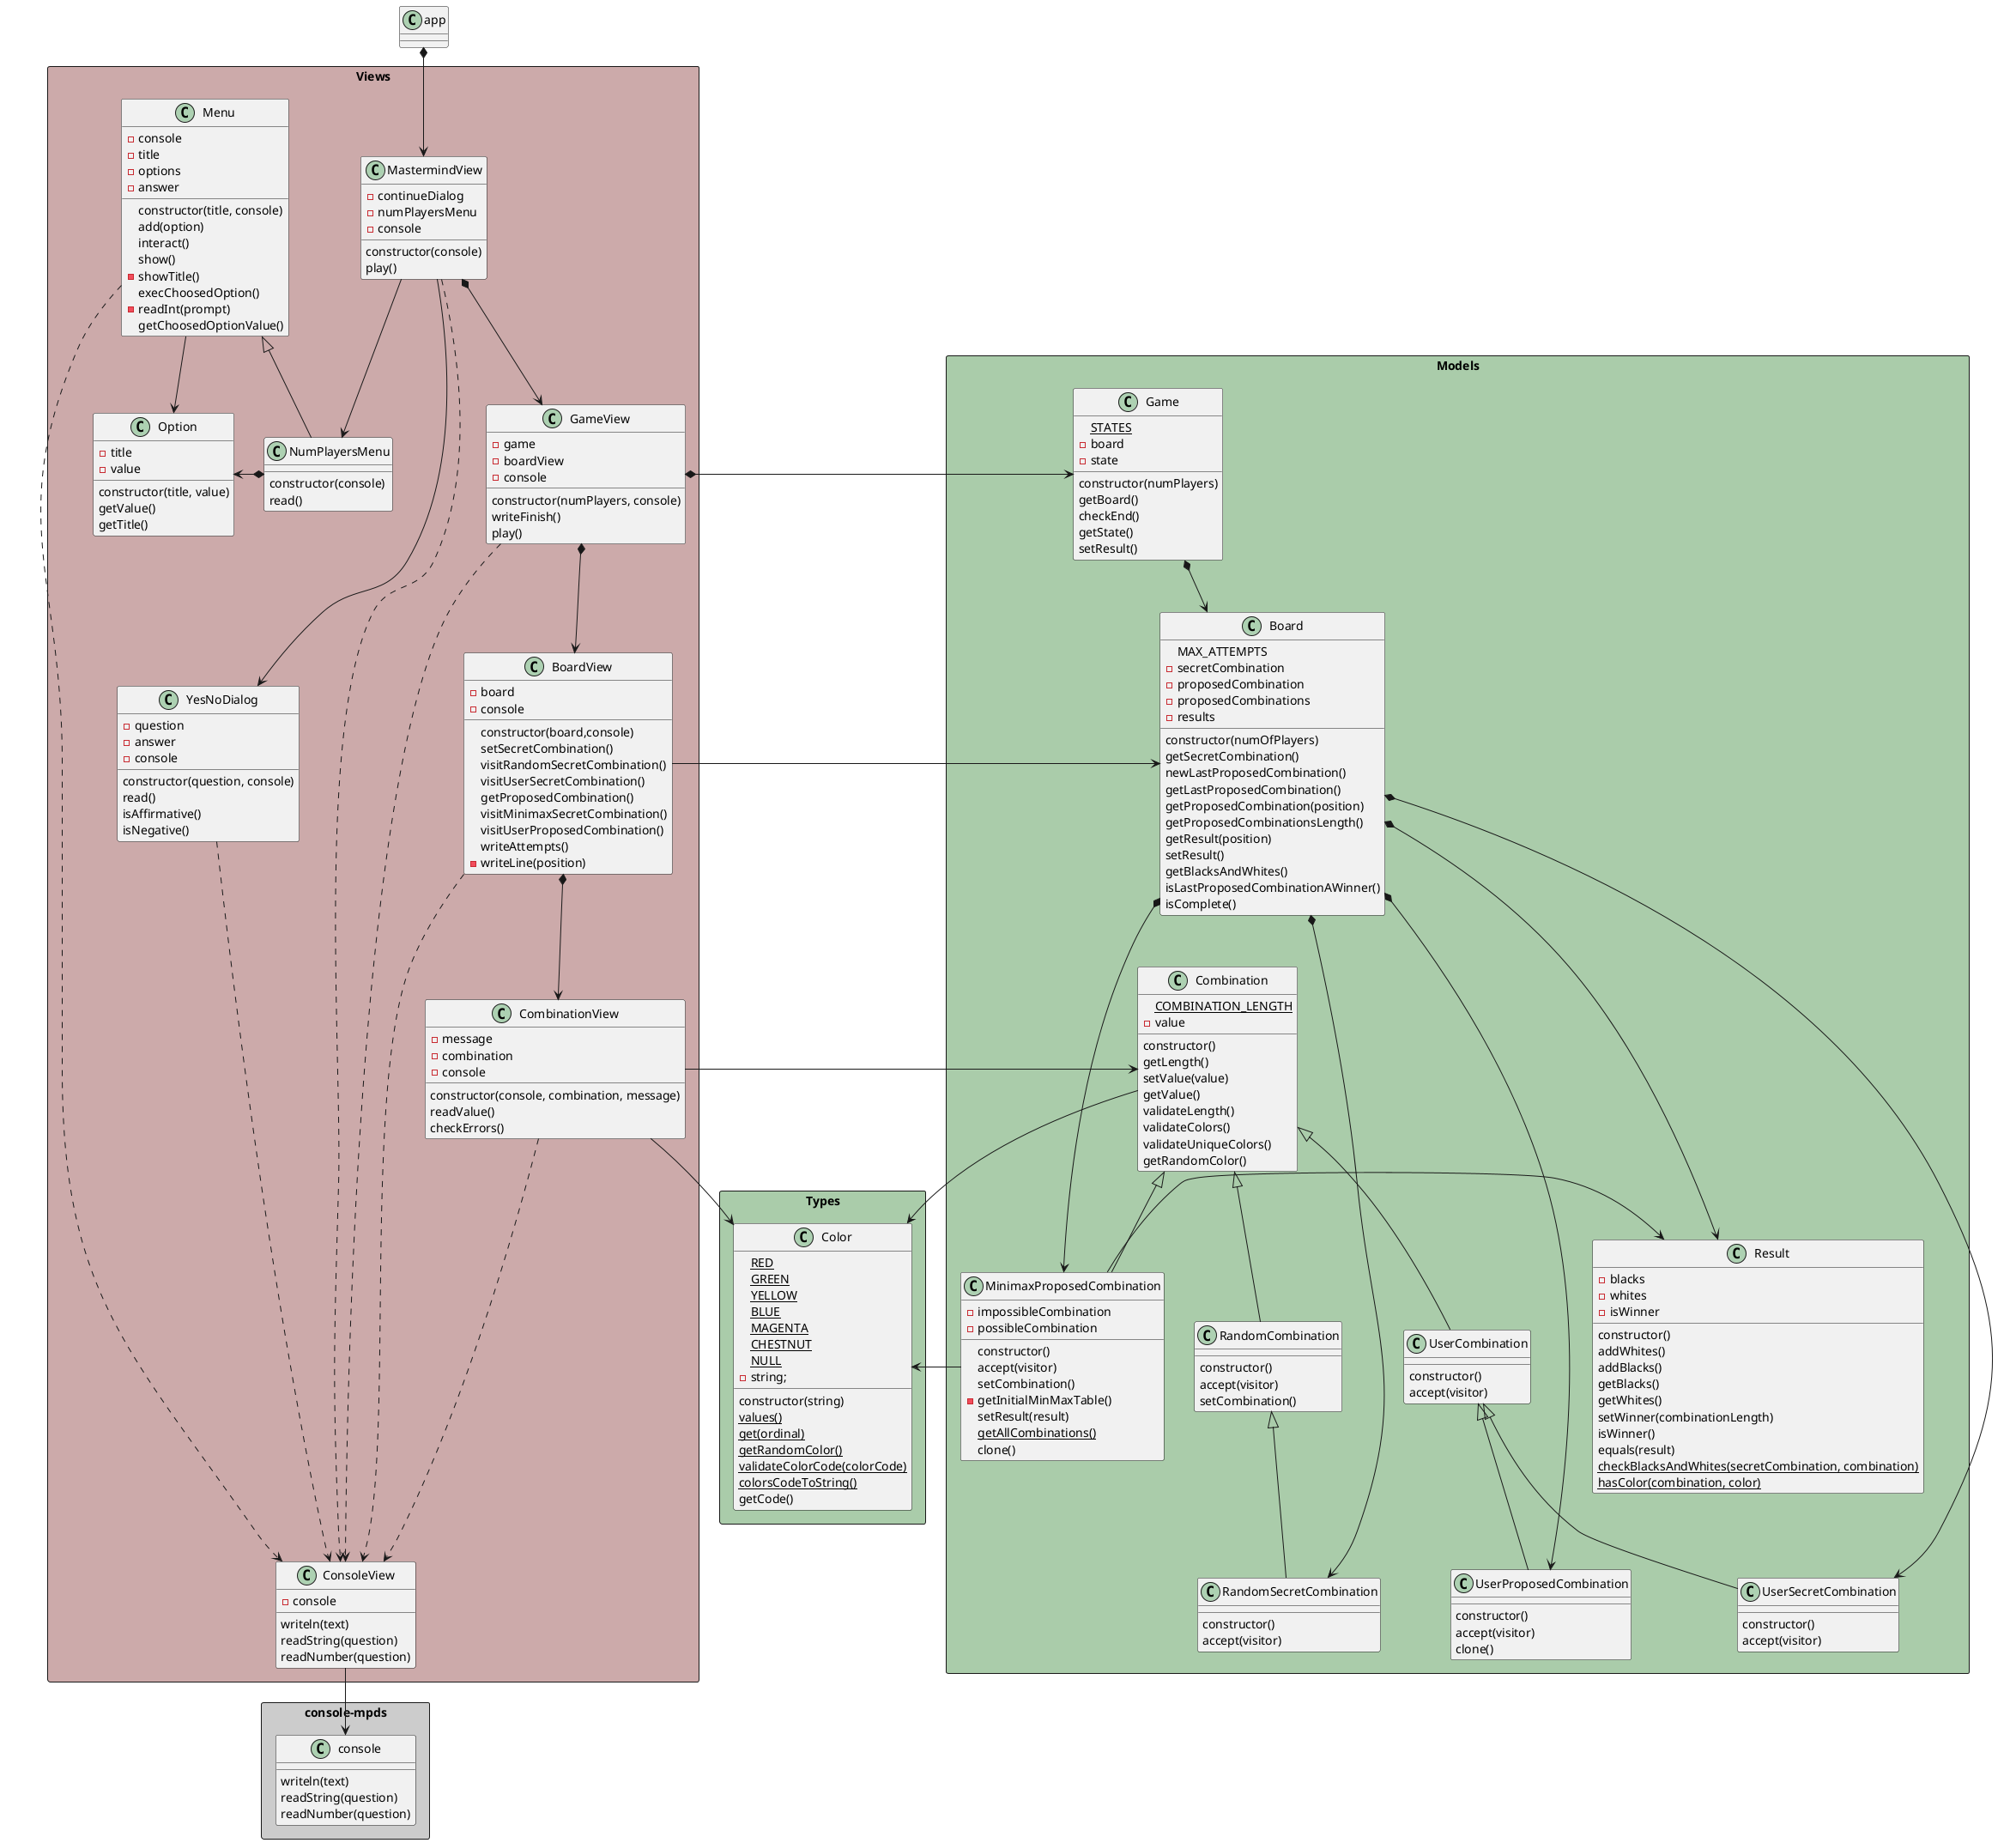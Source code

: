 @startuml connect4_classNotation_classdiagram

package "console-mpds" <<Rectangle>> #ccc {
    class console {
        writeln(text)
        readString(question)
        readNumber(question)
    }
}

package "Types" <<Rectangle>> #aca {
    class Color {
        {static} RED
        {static} GREEN
        {static} YELLOW
        {static} BLUE
        {static} MAGENTA
        {static} CHESTNUT
        {static} NULL
        -string;
        constructor(string) 
        {static} values()
        {static} get(ordinal)
        {static} getRandomColor()
        {static} validateColorCode(colorCode)
        {static} colorsCodeToString()
        getCode()
    }
}

package "Models" <<Rectangle>> #aca {

    class Board {
        MAX_ATTEMPTS
        -secretCombination
        -proposedCombination
        -proposedCombinations
        -results
        constructor(numOfPlayers)
        getSecretCombination()
        newLastProposedCombination()
        getLastProposedCombination()
        getProposedCombination(position)
        getProposedCombinationsLength()
        getResult(position)
        setResult()
        getBlacksAndWhites()
        isLastProposedCombinationAWinner()
        isComplete()
    }

    class Combination {
        {static} COMBINATION_LENGTH
        -value
        constructor()
        getLength()
        setValue(value)
        getValue()
        validateLength()
        validateColors()
        validateUniqueColors()
        getRandomColor()
    }

    class Game {
        {static} STATES
        -board
        -state
        constructor(numPlayers)
        getBoard()
        checkEnd()
        getState()
        setResult()
    }

    class MinimaxProposedCombination extends Combination {
        -impossibleCombination
        -possibleCombination
        constructor()
        accept(visitor)
        setCombination()
        -getInitialMinMaxTable()
        setResult(result)
        {static} getAllCombinations()
        clone()
    }

    class RandomCombination extends Combination{
        constructor()
        accept(visitor)
        setCombination()
    }

    class RandomSecretCombination extends RandomCombination{
        constructor()
        accept(visitor)
    }

    class UserCombination extends Combination{
        constructor()
        accept(visitor)
    }

    class UserProposedCombination extends UserCombination{
        constructor()
        accept(visitor)
        clone()
    }

    class UserSecretCombination extends UserCombination{
        constructor()
        accept(visitor)
    }

    class Result {
        -blacks
        -whites
        -isWinner
        constructor()
        addWhites()
        addBlacks()
        getBlacks()
        getWhites()
        setWinner(combinationLength)
        isWinner()
        equals(result)
        {static} checkBlacksAndWhites(secretCombination, combination)
        {static} hasColor(combination, color)
    }
}

package "Views" <<Rectangle>> #caa {
    class BoardView{
        -board
        -console
        constructor(board,console)
        setSecretCombination()
        visitRandomSecretCombination()
        visitUserSecretCombination()
        getProposedCombination()
        visitMinimaxSecretCombination()
        visitUserProposedCombination()
        writeAttempts()
        -writeLine(position)
    }

    class CombinationView {
        -message
        -combination
        -console
        constructor(console, combination, message)
        readValue()
        checkErrors()
    }

    class ConsoleView {
        -console
        writeln(text)
        readString(question)
        readNumber(question)
    }

    class GameView {
        -game
        -boardView
        -console
        constructor(numPlayers, console)
        writeFinish()
        play()
    }

    class MastermindView {
        -continueDialog
        -numPlayersMenu
        -console
        constructor(console)
        play()
    }

    class NumPlayersMenu extends Menu {
        constructor(console)
        read()
    }

    class YesNoDialog {
        -question
        -answer
        -console
        constructor(question, console)
        read()
        isAffirmative()
        isNegative()
    }

    class Option {
        -title
        -value
        constructor(title, value) 
        getValue()
        getTitle()
    }

    class Menu {
        -console
        -title
        -options
        -answer
        constructor(title, console)
        add(option)
        interact()
        show()
        -showTitle()
        execChoosedOption()
        -readInt(prompt)
        getChoosedOptionValue()
    }
}

Board *-down-> RandomSecretCombination
Board *-down-> MinimaxProposedCombination
Board *-down-> UserSecretCombination
Board *-down-> UserProposedCombination
Board *-right-> Result
Board -down[hidden]-> Combination

Combination -d-> Color

MinimaxProposedCombination -> Color
MinimaxProposedCombination -> Result

Game *-down-> Board

BoardView -> Board
BoardView *-down-> CombinationView

CombinationView -> Combination
CombinationView -d-> Color

GameView *-> Game
GameView *-down-> BoardView

MastermindView -> YesNoDialog
MastermindView -> NumPlayersMenu
MastermindView *-down-> GameView
MastermindView -left[hidden]-> Menu

Menu --> Option
NumPlayersMenu *-> Option

MastermindView .-down-> ConsoleView
GameView .-down-> ConsoleView
BoardView .-down-> ConsoleView
CombinationView .-down-> ConsoleView
YesNoDialog .-down-> ConsoleView
Menu .-down-> ConsoleView

ConsoleView -down-> console

app *-down-> MastermindView

@enduml